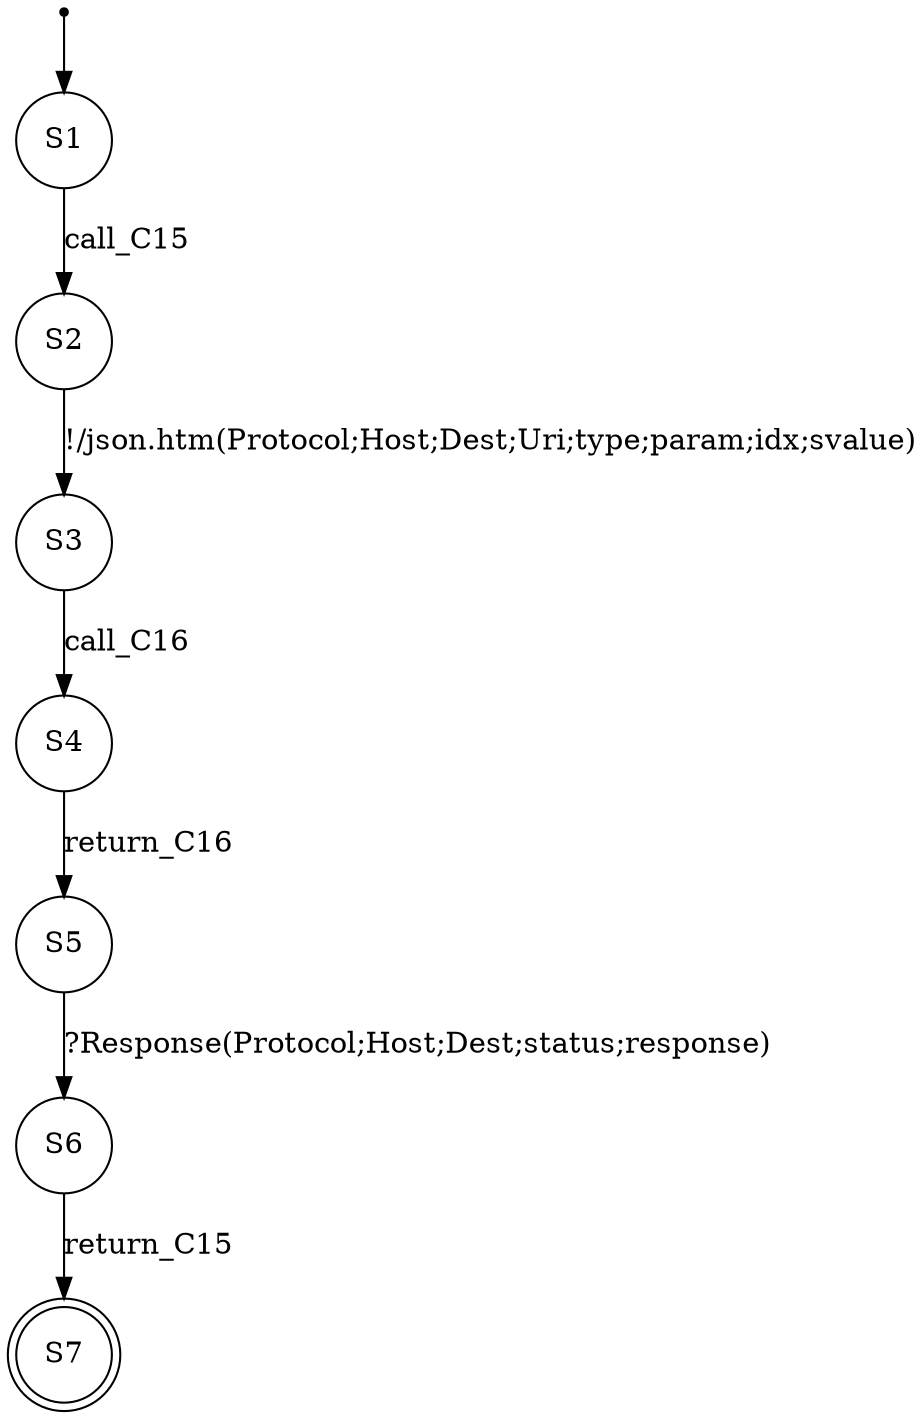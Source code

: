 digraph LTS {
S00[shape=point]
S1[label=S1,shape=circle];
S2[label=S2,shape=circle];
S3[label=S3,shape=circle];
S4[label=S4,shape=circle];
S5[label=S5,shape=circle];
S6[label=S6,shape=circle];
S7[label=S7,shape=doublecircle];
S00 -> S1
S1 -> S2[label ="call_C15"];
S2 -> S3[label ="!/json.htm(Protocol;Host;Dest;Uri;type;param;idx;svalue)"];
S3 -> S4[label ="call_C16"];
S4 -> S5[label ="return_C16"];
S5 -> S6[label ="?Response(Protocol;Host;Dest;status;response)"];
S6 -> S7[label ="return_C15"];
}
